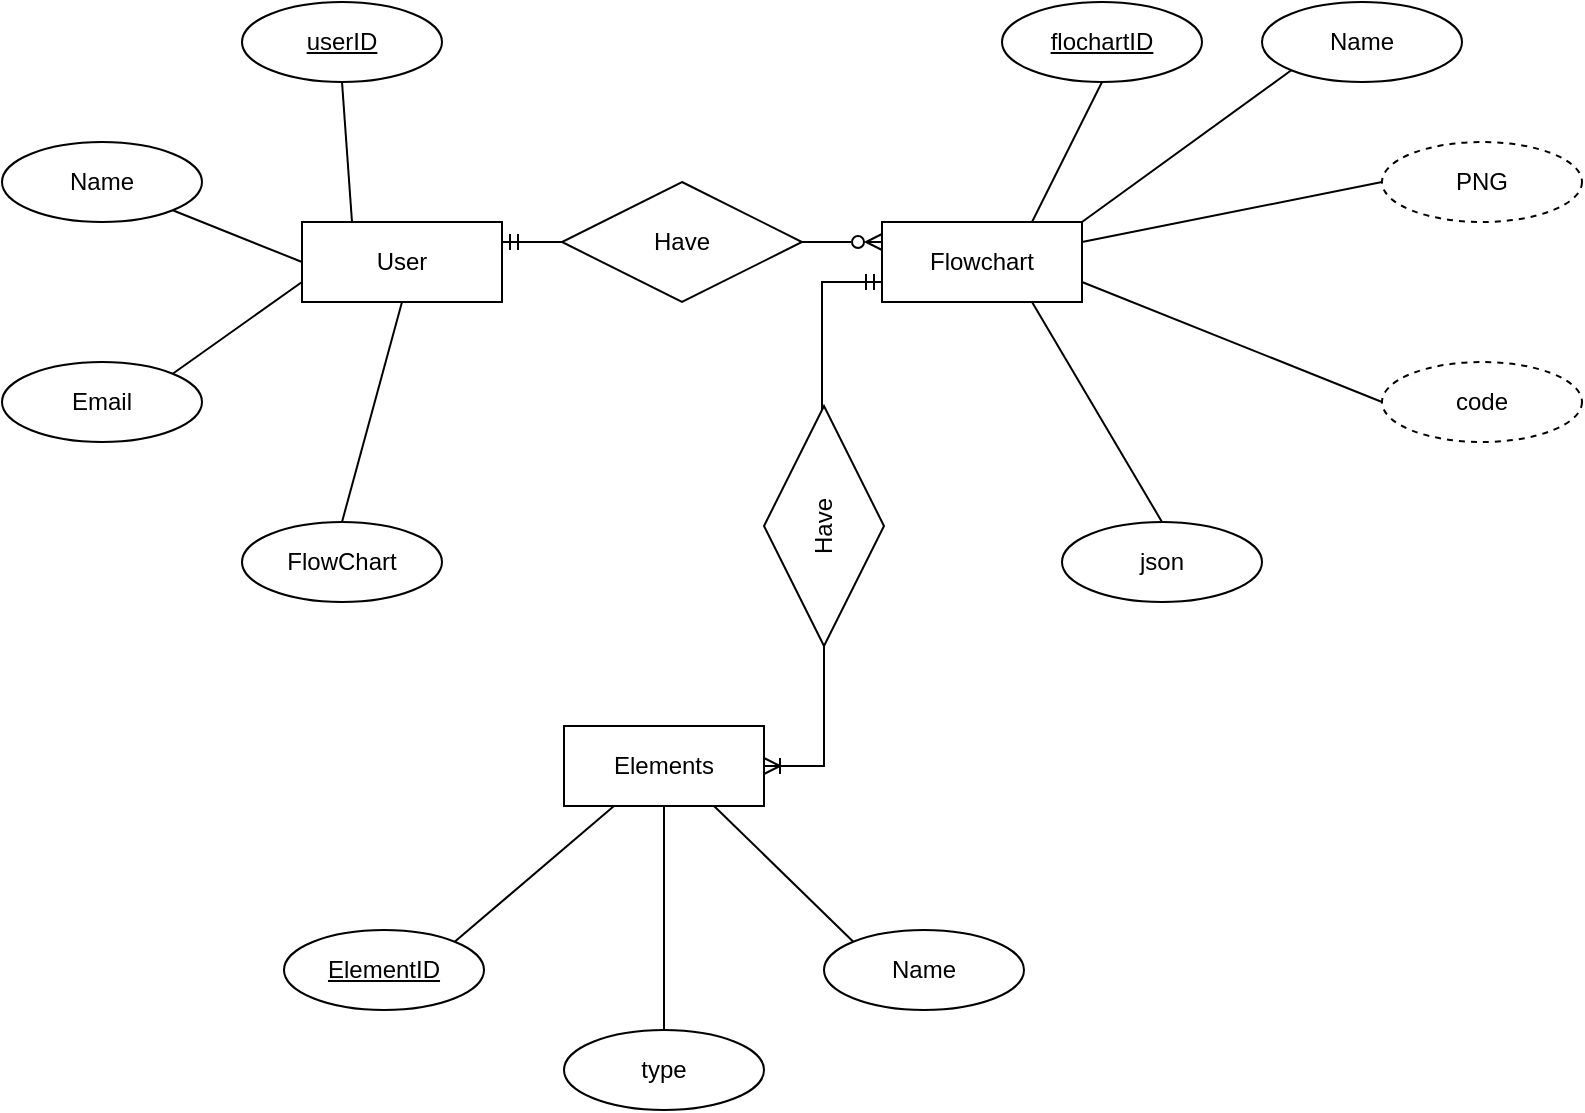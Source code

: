 <mxfile version="22.1.2" type="device">
  <diagram id="R2lEEEUBdFMjLlhIrx00" name="Page-1">
    <mxGraphModel dx="880" dy="558" grid="1" gridSize="10" guides="1" tooltips="1" connect="1" arrows="1" fold="1" page="1" pageScale="1" pageWidth="827" pageHeight="1169" math="0" shadow="0" extFonts="Permanent Marker^https://fonts.googleapis.com/css?family=Permanent+Marker">
      <root>
        <mxCell id="0" />
        <mxCell id="1" parent="0" />
        <mxCell id="PH7Eu4m2x8ymF16QN04V-2" style="rounded=0;orthogonalLoop=1;jettySize=auto;html=1;exitX=1;exitY=0;exitDx=0;exitDy=0;entryX=0;entryY=1;entryDx=0;entryDy=0;endArrow=none;endFill=0;" edge="1" parent="1" source="mYFj4OJ8aqLlG717Cd0m-58" target="PH7Eu4m2x8ymF16QN04V-1">
          <mxGeometry relative="1" as="geometry" />
        </mxCell>
        <mxCell id="mYFj4OJ8aqLlG717Cd0m-58" value="Flowchart" style="whiteSpace=wrap;html=1;align=center;" parent="1" vertex="1">
          <mxGeometry x="459" y="298" width="100" height="40" as="geometry" />
        </mxCell>
        <mxCell id="mYFj4OJ8aqLlG717Cd0m-59" value="Elements" style="whiteSpace=wrap;html=1;align=center;" parent="1" vertex="1">
          <mxGeometry x="300" y="550" width="100" height="40" as="geometry" />
        </mxCell>
        <mxCell id="mYFj4OJ8aqLlG717Cd0m-60" value="User" style="whiteSpace=wrap;html=1;align=center;" parent="1" vertex="1">
          <mxGeometry x="169" y="298" width="100" height="40" as="geometry" />
        </mxCell>
        <mxCell id="mYFj4OJ8aqLlG717Cd0m-69" style="rounded=0;orthogonalLoop=1;jettySize=auto;html=1;exitX=0.5;exitY=1;exitDx=0;exitDy=0;entryX=0.25;entryY=0;entryDx=0;entryDy=0;endArrow=none;endFill=0;" parent="1" source="mYFj4OJ8aqLlG717Cd0m-61" target="mYFj4OJ8aqLlG717Cd0m-60" edge="1">
          <mxGeometry relative="1" as="geometry" />
        </mxCell>
        <mxCell id="mYFj4OJ8aqLlG717Cd0m-61" value="userID" style="ellipse;whiteSpace=wrap;html=1;align=center;fontStyle=4;" parent="1" vertex="1">
          <mxGeometry x="139" y="188" width="100" height="40" as="geometry" />
        </mxCell>
        <mxCell id="mYFj4OJ8aqLlG717Cd0m-68" style="rounded=0;orthogonalLoop=1;jettySize=auto;html=1;exitX=1;exitY=1;exitDx=0;exitDy=0;entryX=0;entryY=0.5;entryDx=0;entryDy=0;endArrow=none;endFill=0;" parent="1" source="mYFj4OJ8aqLlG717Cd0m-62" target="mYFj4OJ8aqLlG717Cd0m-60" edge="1">
          <mxGeometry relative="1" as="geometry" />
        </mxCell>
        <mxCell id="mYFj4OJ8aqLlG717Cd0m-62" value="Name" style="ellipse;whiteSpace=wrap;html=1;align=center;" parent="1" vertex="1">
          <mxGeometry x="19" y="258" width="100" height="40" as="geometry" />
        </mxCell>
        <mxCell id="mYFj4OJ8aqLlG717Cd0m-66" style="rounded=0;orthogonalLoop=1;jettySize=auto;html=1;exitX=1;exitY=0;exitDx=0;exitDy=0;entryX=0;entryY=0.75;entryDx=0;entryDy=0;endArrow=none;endFill=0;" parent="1" source="mYFj4OJ8aqLlG717Cd0m-63" target="mYFj4OJ8aqLlG717Cd0m-60" edge="1">
          <mxGeometry relative="1" as="geometry" />
        </mxCell>
        <mxCell id="mYFj4OJ8aqLlG717Cd0m-63" value="Email" style="ellipse;whiteSpace=wrap;html=1;align=center;" parent="1" vertex="1">
          <mxGeometry x="19" y="368" width="100" height="40" as="geometry" />
        </mxCell>
        <mxCell id="mYFj4OJ8aqLlG717Cd0m-65" style="rounded=0;orthogonalLoop=1;jettySize=auto;html=1;exitX=0.5;exitY=0;exitDx=0;exitDy=0;entryX=0.5;entryY=1;entryDx=0;entryDy=0;endArrow=none;endFill=0;" parent="1" source="mYFj4OJ8aqLlG717Cd0m-64" target="mYFj4OJ8aqLlG717Cd0m-60" edge="1">
          <mxGeometry relative="1" as="geometry" />
        </mxCell>
        <mxCell id="mYFj4OJ8aqLlG717Cd0m-64" value="FlowChart" style="ellipse;whiteSpace=wrap;html=1;align=center;" parent="1" vertex="1">
          <mxGeometry x="139" y="448" width="100" height="40" as="geometry" />
        </mxCell>
        <mxCell id="mYFj4OJ8aqLlG717Cd0m-74" style="rounded=0;orthogonalLoop=1;jettySize=auto;html=1;exitX=0.5;exitY=1;exitDx=0;exitDy=0;entryX=0.75;entryY=0;entryDx=0;entryDy=0;endArrow=none;endFill=0;" parent="1" source="mYFj4OJ8aqLlG717Cd0m-70" target="mYFj4OJ8aqLlG717Cd0m-58" edge="1">
          <mxGeometry relative="1" as="geometry" />
        </mxCell>
        <mxCell id="mYFj4OJ8aqLlG717Cd0m-70" value="flochartID" style="ellipse;whiteSpace=wrap;html=1;align=center;fontStyle=4;" parent="1" vertex="1">
          <mxGeometry x="519" y="188" width="100" height="40" as="geometry" />
        </mxCell>
        <mxCell id="mYFj4OJ8aqLlG717Cd0m-77" style="rounded=0;orthogonalLoop=1;jettySize=auto;html=1;exitX=0.5;exitY=0;exitDx=0;exitDy=0;entryX=0.75;entryY=1;entryDx=0;entryDy=0;endArrow=none;endFill=0;" parent="1" source="mYFj4OJ8aqLlG717Cd0m-71" target="mYFj4OJ8aqLlG717Cd0m-58" edge="1">
          <mxGeometry relative="1" as="geometry" />
        </mxCell>
        <mxCell id="mYFj4OJ8aqLlG717Cd0m-71" value="json" style="ellipse;whiteSpace=wrap;html=1;align=center;" parent="1" vertex="1">
          <mxGeometry x="549" y="448" width="100" height="40" as="geometry" />
        </mxCell>
        <mxCell id="mYFj4OJ8aqLlG717Cd0m-76" style="rounded=0;orthogonalLoop=1;jettySize=auto;html=1;exitX=0;exitY=0.5;exitDx=0;exitDy=0;entryX=1;entryY=0.75;entryDx=0;entryDy=0;endArrow=none;endFill=0;" parent="1" source="mYFj4OJ8aqLlG717Cd0m-72" target="mYFj4OJ8aqLlG717Cd0m-58" edge="1">
          <mxGeometry relative="1" as="geometry" />
        </mxCell>
        <mxCell id="mYFj4OJ8aqLlG717Cd0m-72" value="code" style="ellipse;whiteSpace=wrap;html=1;align=center;dashed=1;" parent="1" vertex="1">
          <mxGeometry x="709" y="368" width="100" height="40" as="geometry" />
        </mxCell>
        <mxCell id="mYFj4OJ8aqLlG717Cd0m-75" style="rounded=0;orthogonalLoop=1;jettySize=auto;html=1;exitX=0;exitY=0.5;exitDx=0;exitDy=0;entryX=1;entryY=0.25;entryDx=0;entryDy=0;endArrow=none;endFill=0;" parent="1" source="mYFj4OJ8aqLlG717Cd0m-73" target="mYFj4OJ8aqLlG717Cd0m-58" edge="1">
          <mxGeometry relative="1" as="geometry" />
        </mxCell>
        <mxCell id="mYFj4OJ8aqLlG717Cd0m-73" value="PNG" style="ellipse;whiteSpace=wrap;html=1;align=center;dashed=1;" parent="1" vertex="1">
          <mxGeometry x="709" y="258" width="100" height="40" as="geometry" />
        </mxCell>
        <mxCell id="mYFj4OJ8aqLlG717Cd0m-81" style="rounded=0;orthogonalLoop=1;jettySize=auto;html=1;exitX=1;exitY=0;exitDx=0;exitDy=0;entryX=0.25;entryY=1;entryDx=0;entryDy=0;endArrow=none;endFill=0;" parent="1" source="mYFj4OJ8aqLlG717Cd0m-78" target="mYFj4OJ8aqLlG717Cd0m-59" edge="1">
          <mxGeometry relative="1" as="geometry" />
        </mxCell>
        <mxCell id="mYFj4OJ8aqLlG717Cd0m-78" value="ElementID" style="ellipse;whiteSpace=wrap;html=1;align=center;fontStyle=4;" parent="1" vertex="1">
          <mxGeometry x="160" y="652" width="100" height="40" as="geometry" />
        </mxCell>
        <mxCell id="mYFj4OJ8aqLlG717Cd0m-83" style="rounded=0;orthogonalLoop=1;jettySize=auto;html=1;exitX=0;exitY=0;exitDx=0;exitDy=0;entryX=0.75;entryY=1;entryDx=0;entryDy=0;endArrow=none;endFill=0;" parent="1" source="mYFj4OJ8aqLlG717Cd0m-79" target="mYFj4OJ8aqLlG717Cd0m-59" edge="1">
          <mxGeometry relative="1" as="geometry" />
        </mxCell>
        <mxCell id="mYFj4OJ8aqLlG717Cd0m-79" value="Name" style="ellipse;whiteSpace=wrap;html=1;align=center;" parent="1" vertex="1">
          <mxGeometry x="430" y="652" width="100" height="40" as="geometry" />
        </mxCell>
        <mxCell id="mYFj4OJ8aqLlG717Cd0m-82" style="rounded=0;orthogonalLoop=1;jettySize=auto;html=1;exitX=0.5;exitY=0;exitDx=0;exitDy=0;entryX=0.5;entryY=1;entryDx=0;entryDy=0;endArrow=none;endFill=0;" parent="1" source="mYFj4OJ8aqLlG717Cd0m-80" target="mYFj4OJ8aqLlG717Cd0m-59" edge="1">
          <mxGeometry relative="1" as="geometry" />
        </mxCell>
        <mxCell id="mYFj4OJ8aqLlG717Cd0m-80" value="type" style="ellipse;whiteSpace=wrap;html=1;align=center;" parent="1" vertex="1">
          <mxGeometry x="300" y="702" width="100" height="40" as="geometry" />
        </mxCell>
        <mxCell id="mYFj4OJ8aqLlG717Cd0m-84" value="" style="edgeStyle=entityRelationEdgeStyle;fontSize=12;html=1;endArrow=ERzeroToMany;startArrow=ERmandOne;rounded=0;exitX=1;exitY=0.25;exitDx=0;exitDy=0;endFill=0;entryX=0;entryY=0.25;entryDx=0;entryDy=0;" parent="1" source="mYFj4OJ8aqLlG717Cd0m-60" target="mYFj4OJ8aqLlG717Cd0m-58" edge="1">
          <mxGeometry width="100" height="100" relative="1" as="geometry">
            <mxPoint x="380" y="400" as="sourcePoint" />
            <mxPoint x="459" y="318" as="targetPoint" />
          </mxGeometry>
        </mxCell>
        <mxCell id="mYFj4OJ8aqLlG717Cd0m-86" value="" style="edgeStyle=entityRelationEdgeStyle;fontSize=12;html=1;endArrow=ERmandOne;startArrow=ERoneToMany;rounded=0;entryX=0;entryY=0.75;entryDx=0;entryDy=0;endFill=0;exitX=1;exitY=0.5;exitDx=0;exitDy=0;startFill=0;" parent="1" source="mYFj4OJ8aqLlG717Cd0m-59" target="mYFj4OJ8aqLlG717Cd0m-58" edge="1">
          <mxGeometry width="100" height="100" relative="1" as="geometry">
            <mxPoint x="400" y="500" as="sourcePoint" />
            <mxPoint x="370" y="390" as="targetPoint" />
            <Array as="points">
              <mxPoint x="470" y="370" />
              <mxPoint x="470" y="370" />
              <mxPoint x="360" y="400" />
              <mxPoint x="360" y="420" />
              <mxPoint x="360" y="420" />
              <mxPoint x="350" y="380" />
            </Array>
          </mxGeometry>
        </mxCell>
        <mxCell id="mYFj4OJ8aqLlG717Cd0m-88" value="Have" style="shape=rhombus;perimeter=rhombusPerimeter;whiteSpace=wrap;html=1;align=center;" parent="1" vertex="1">
          <mxGeometry x="299" y="278" width="120" height="60" as="geometry" />
        </mxCell>
        <mxCell id="mYFj4OJ8aqLlG717Cd0m-89" value="Have" style="shape=rhombus;perimeter=rhombusPerimeter;whiteSpace=wrap;html=1;align=center;rotation=-90;" parent="1" vertex="1">
          <mxGeometry x="370" y="420" width="120" height="60" as="geometry" />
        </mxCell>
        <mxCell id="PH7Eu4m2x8ymF16QN04V-1" value="Name" style="ellipse;whiteSpace=wrap;html=1;align=center;" vertex="1" parent="1">
          <mxGeometry x="649" y="188" width="100" height="40" as="geometry" />
        </mxCell>
      </root>
    </mxGraphModel>
  </diagram>
</mxfile>
